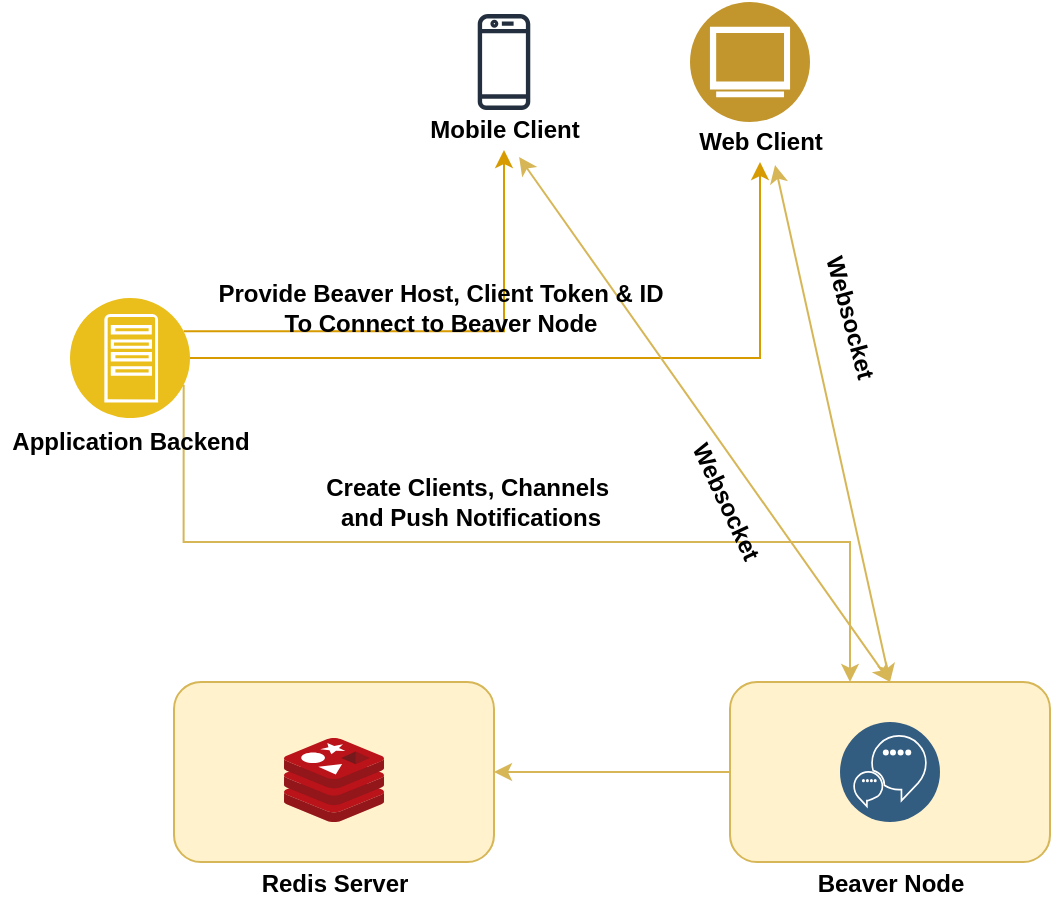 <mxfile version="15.0.4" type="device"><diagram id="rDJuJcwuq9W1dwYesHHr" name="Page-1"><mxGraphModel dx="1106" dy="737" grid="1" gridSize="10" guides="1" tooltips="1" connect="1" arrows="1" fold="1" page="1" pageScale="1" pageWidth="850" pageHeight="1100" math="0" shadow="0"><root><mxCell id="0"/><mxCell id="1" parent="0"/><mxCell id="C8l0mxJVYPbPDsoyuF7l-32" style="edgeStyle=orthogonalEdgeStyle;rounded=0;orthogonalLoop=1;jettySize=auto;html=1;exitX=0;exitY=0.5;exitDx=0;exitDy=0;entryX=1;entryY=0.5;entryDx=0;entryDy=0;fillColor=#fff2cc;strokeColor=#d6b656;" parent="1" source="C8l0mxJVYPbPDsoyuF7l-10" target="C8l0mxJVYPbPDsoyuF7l-5" edge="1"><mxGeometry relative="1" as="geometry"/></mxCell><mxCell id="C8l0mxJVYPbPDsoyuF7l-10" value="" style="rounded=1;whiteSpace=wrap;html=1;fillColor=#fff2cc;strokeColor=#d6b656;" parent="1" vertex="1"><mxGeometry x="470" y="420" width="160" height="90" as="geometry"/></mxCell><mxCell id="C8l0mxJVYPbPDsoyuF7l-5" value="" style="rounded=1;whiteSpace=wrap;html=1;fillColor=#fff2cc;strokeColor=#d6b656;" parent="1" vertex="1"><mxGeometry x="192" y="420" width="160" height="90" as="geometry"/></mxCell><mxCell id="C8l0mxJVYPbPDsoyuF7l-36" style="edgeStyle=orthogonalEdgeStyle;rounded=0;orthogonalLoop=1;jettySize=auto;html=1;exitX=1;exitY=0.25;exitDx=0;exitDy=0;fillColor=#ffe6cc;strokeColor=#d79b00;" parent="1" source="C8l0mxJVYPbPDsoyuF7l-2" target="C8l0mxJVYPbPDsoyuF7l-25" edge="1"><mxGeometry relative="1" as="geometry"/></mxCell><mxCell id="C8l0mxJVYPbPDsoyuF7l-37" style="edgeStyle=orthogonalEdgeStyle;rounded=0;orthogonalLoop=1;jettySize=auto;html=1;exitX=1;exitY=0.5;exitDx=0;exitDy=0;fillColor=#ffe6cc;strokeColor=#d79b00;" parent="1" source="C8l0mxJVYPbPDsoyuF7l-2" target="C8l0mxJVYPbPDsoyuF7l-24" edge="1"><mxGeometry relative="1" as="geometry"/></mxCell><mxCell id="C8l0mxJVYPbPDsoyuF7l-38" style="edgeStyle=orthogonalEdgeStyle;rounded=0;orthogonalLoop=1;jettySize=auto;html=1;exitX=1;exitY=0.75;exitDx=0;exitDy=0;fillColor=#fff2cc;strokeColor=#d6b656;" parent="1" source="C8l0mxJVYPbPDsoyuF7l-2" target="C8l0mxJVYPbPDsoyuF7l-10" edge="1"><mxGeometry relative="1" as="geometry"><Array as="points"><mxPoint x="197" y="350"/><mxPoint x="530" y="350"/></Array></mxGeometry></mxCell><mxCell id="C8l0mxJVYPbPDsoyuF7l-2" value="" style="aspect=fixed;perimeter=ellipsePerimeter;html=1;align=center;shadow=0;dashed=0;fontColor=#4277BB;labelBackgroundColor=#ffffff;fontSize=12;spacingTop=3;image;image=img/lib/ibm/applications/app_server.svg;" parent="1" vertex="1"><mxGeometry x="140" y="228" width="60" height="60" as="geometry"/></mxCell><mxCell id="C8l0mxJVYPbPDsoyuF7l-7" value="Redis Server" style="text;html=1;align=center;verticalAlign=middle;resizable=0;points=[];autosize=1;fontStyle=1" parent="1" vertex="1"><mxGeometry x="227" y="511" width="90" height="20" as="geometry"/></mxCell><mxCell id="C8l0mxJVYPbPDsoyuF7l-8" value="Application Backend" style="text;html=1;align=center;verticalAlign=middle;resizable=0;points=[];autosize=1;fontStyle=1" parent="1" vertex="1"><mxGeometry x="105" y="290" width="130" height="20" as="geometry"/></mxCell><mxCell id="C8l0mxJVYPbPDsoyuF7l-9" value="" style="aspect=fixed;perimeter=ellipsePerimeter;html=1;align=center;shadow=0;dashed=0;fontColor=#4277BB;labelBackgroundColor=#ffffff;fontSize=12;spacingTop=3;image;image=img/lib/ibm/data/conversation_trained_deployed.svg;" parent="1" vertex="1"><mxGeometry x="525" y="440" width="50" height="50" as="geometry"/></mxCell><mxCell id="C8l0mxJVYPbPDsoyuF7l-12" value="Beaver Node" style="text;html=1;align=center;verticalAlign=middle;resizable=0;points=[];autosize=1;fontStyle=1" parent="1" vertex="1"><mxGeometry x="505" y="511" width="90" height="20" as="geometry"/></mxCell><mxCell id="C8l0mxJVYPbPDsoyuF7l-16" value="" style="aspect=fixed;perimeter=ellipsePerimeter;html=1;align=center;shadow=0;dashed=0;fontColor=#4277BB;labelBackgroundColor=#ffffff;fontSize=12;spacingTop=3;image;image=img/lib/ibm/users/browser.svg;" parent="1" vertex="1"><mxGeometry x="450" y="80" width="60" height="60" as="geometry"/></mxCell><mxCell id="C8l0mxJVYPbPDsoyuF7l-17" value="" style="outlineConnect=0;fontColor=#232F3E;gradientColor=none;strokeColor=#232F3E;dashed=0;verticalLabelPosition=bottom;verticalAlign=top;align=center;html=1;fontSize=12;fontStyle=0;aspect=fixed;shape=mxgraph.aws4.resourceIcon;resIcon=mxgraph.aws4.mobile_client;fillColor=none;" parent="1" vertex="1"><mxGeometry x="327" y="80" width="60" height="60" as="geometry"/></mxCell><mxCell id="C8l0mxJVYPbPDsoyuF7l-20" value="" style="endArrow=classic;startArrow=classic;html=1;fillColor=#fff2cc;strokeColor=#d6b656;entryX=0.594;entryY=1.078;entryDx=0;entryDy=0;entryPerimeter=0;exitX=0.5;exitY=0;exitDx=0;exitDy=0;" parent="1" source="C8l0mxJVYPbPDsoyuF7l-10" target="C8l0mxJVYPbPDsoyuF7l-24" edge="1"><mxGeometry width="50" height="50" relative="1" as="geometry"><mxPoint x="570" y="410" as="sourcePoint"/><mxPoint x="490" y="150" as="targetPoint"/></mxGeometry></mxCell><mxCell id="C8l0mxJVYPbPDsoyuF7l-21" value="" style="endArrow=classic;startArrow=classic;html=1;fillColor=#fff2cc;strokeColor=#d6b656;entryX=0.584;entryY=1.178;entryDx=0;entryDy=0;entryPerimeter=0;exitX=0.5;exitY=0;exitDx=0;exitDy=0;" parent="1" target="C8l0mxJVYPbPDsoyuF7l-25" edge="1" source="C8l0mxJVYPbPDsoyuF7l-10"><mxGeometry width="50" height="50" relative="1" as="geometry"><mxPoint x="540" y="410" as="sourcePoint"/><mxPoint x="400" y="160" as="targetPoint"/></mxGeometry></mxCell><mxCell id="C8l0mxJVYPbPDsoyuF7l-24" value="Web Client" style="text;html=1;align=center;verticalAlign=middle;resizable=0;points=[];autosize=1;fontStyle=1" parent="1" vertex="1"><mxGeometry x="445" y="140" width="80" height="20" as="geometry"/></mxCell><mxCell id="C8l0mxJVYPbPDsoyuF7l-25" value="Mobile Client" style="text;html=1;align=center;verticalAlign=middle;resizable=0;points=[];autosize=1;fontStyle=1" parent="1" vertex="1"><mxGeometry x="312" y="134" width="90" height="20" as="geometry"/></mxCell><mxCell id="C8l0mxJVYPbPDsoyuF7l-26" value="Websocket" style="text;html=1;strokeColor=none;fillColor=none;align=center;verticalAlign=middle;whiteSpace=wrap;rounded=0;fontStyle=1;rotation=65;" parent="1" vertex="1"><mxGeometry x="448" y="320" width="40" height="20" as="geometry"/></mxCell><mxCell id="C8l0mxJVYPbPDsoyuF7l-39" value="Create Clients, Channels&amp;nbsp;&lt;br&gt;and Push Notifications" style="text;html=1;align=center;verticalAlign=middle;resizable=0;points=[];autosize=1;fontStyle=1" parent="1" vertex="1"><mxGeometry x="260" y="315" width="160" height="30" as="geometry"/></mxCell><mxCell id="C8l0mxJVYPbPDsoyuF7l-40" value="Provide Beaver Host, Client Token &amp;amp; ID&lt;br&gt;To Connect to Beaver Node" style="text;html=1;align=center;verticalAlign=middle;resizable=0;points=[];autosize=1;fontStyle=1" parent="1" vertex="1"><mxGeometry x="205" y="218" width="240" height="30" as="geometry"/></mxCell><mxCell id="C8l0mxJVYPbPDsoyuF7l-41" value="Websocket" style="text;html=1;strokeColor=none;fillColor=none;align=center;verticalAlign=middle;whiteSpace=wrap;rounded=0;fontStyle=1;rotation=75;" parent="1" vertex="1"><mxGeometry x="510" y="228" width="40" height="20" as="geometry"/></mxCell><mxCell id="fmb2HnaPSVFoqsV5sPMV-1" value="" style="aspect=fixed;html=1;points=[];align=center;image;fontSize=12;image=img/lib/mscae/Cache_Redis_Product.svg;" vertex="1" parent="1"><mxGeometry x="247" y="448" width="50" height="42" as="geometry"/></mxCell></root></mxGraphModel></diagram></mxfile>